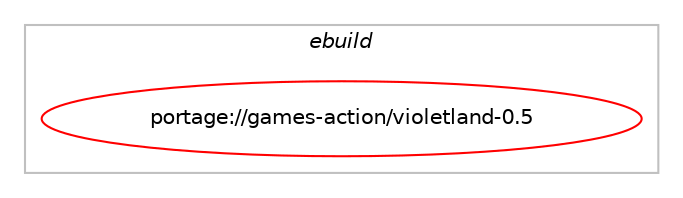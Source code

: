 digraph prolog {

# *************
# Graph options
# *************

newrank=true;
concentrate=true;
compound=true;
graph [rankdir=LR,fontname=Helvetica,fontsize=10,ranksep=1.5];#, ranksep=2.5, nodesep=0.2];
edge  [arrowhead=vee];
node  [fontname=Helvetica,fontsize=10];

# **********
# The ebuild
# **********

subgraph cluster_leftcol {
color=gray;
label=<<i>ebuild</i>>;
id [label="portage://games-action/violetland-0.5", color=red, width=4, href="../games-action/violetland-0.5.svg"];
}

# ****************
# The dependencies
# ****************

subgraph cluster_midcol {
color=gray;
label=<<i>dependencies</i>>;
subgraph cluster_compile {
fillcolor="#eeeeee";
style=filled;
label=<<i>compile</i>>;
# *** BEGIN UNKNOWN DEPENDENCY TYPE (TODO) ***
# id -> equal(package_dependency(portage://games-action/violetland-0.5,install,no,dev-libs,boost,none,[,,],any_same_slot,[]))
# *** END UNKNOWN DEPENDENCY TYPE (TODO) ***

# *** BEGIN UNKNOWN DEPENDENCY TYPE (TODO) ***
# id -> equal(package_dependency(portage://games-action/violetland-0.5,install,no,media-libs,libsdl,none,[,,],[],[use(enable(opengl),none),use(enable(sound),none),use(enable(video),none)]))
# *** END UNKNOWN DEPENDENCY TYPE (TODO) ***

# *** BEGIN UNKNOWN DEPENDENCY TYPE (TODO) ***
# id -> equal(package_dependency(portage://games-action/violetland-0.5,install,no,media-libs,sdl-image,none,[,,],[],[use(enable(png),none)]))
# *** END UNKNOWN DEPENDENCY TYPE (TODO) ***

# *** BEGIN UNKNOWN DEPENDENCY TYPE (TODO) ***
# id -> equal(package_dependency(portage://games-action/violetland-0.5,install,no,media-libs,sdl-mixer,none,[,,],[],[use(enable(vorbis),none)]))
# *** END UNKNOWN DEPENDENCY TYPE (TODO) ***

# *** BEGIN UNKNOWN DEPENDENCY TYPE (TODO) ***
# id -> equal(package_dependency(portage://games-action/violetland-0.5,install,no,media-libs,sdl-ttf,none,[,,],[],[]))
# *** END UNKNOWN DEPENDENCY TYPE (TODO) ***

# *** BEGIN UNKNOWN DEPENDENCY TYPE (TODO) ***
# id -> equal(package_dependency(portage://games-action/violetland-0.5,install,no,virtual,opengl,none,[,,],[],[]))
# *** END UNKNOWN DEPENDENCY TYPE (TODO) ***

}
subgraph cluster_compileandrun {
fillcolor="#eeeeee";
style=filled;
label=<<i>compile and run</i>>;
}
subgraph cluster_run {
fillcolor="#eeeeee";
style=filled;
label=<<i>run</i>>;
# *** BEGIN UNKNOWN DEPENDENCY TYPE (TODO) ***
# id -> equal(package_dependency(portage://games-action/violetland-0.5,run,no,dev-libs,boost,none,[,,],any_same_slot,[]))
# *** END UNKNOWN DEPENDENCY TYPE (TODO) ***

# *** BEGIN UNKNOWN DEPENDENCY TYPE (TODO) ***
# id -> equal(package_dependency(portage://games-action/violetland-0.5,run,no,media-libs,libsdl,none,[,,],[],[use(enable(opengl),none),use(enable(sound),none),use(enable(video),none)]))
# *** END UNKNOWN DEPENDENCY TYPE (TODO) ***

# *** BEGIN UNKNOWN DEPENDENCY TYPE (TODO) ***
# id -> equal(package_dependency(portage://games-action/violetland-0.5,run,no,media-libs,sdl-image,none,[,,],[],[use(enable(png),none)]))
# *** END UNKNOWN DEPENDENCY TYPE (TODO) ***

# *** BEGIN UNKNOWN DEPENDENCY TYPE (TODO) ***
# id -> equal(package_dependency(portage://games-action/violetland-0.5,run,no,media-libs,sdl-mixer,none,[,,],[],[use(enable(vorbis),none)]))
# *** END UNKNOWN DEPENDENCY TYPE (TODO) ***

# *** BEGIN UNKNOWN DEPENDENCY TYPE (TODO) ***
# id -> equal(package_dependency(portage://games-action/violetland-0.5,run,no,media-libs,sdl-ttf,none,[,,],[],[]))
# *** END UNKNOWN DEPENDENCY TYPE (TODO) ***

# *** BEGIN UNKNOWN DEPENDENCY TYPE (TODO) ***
# id -> equal(package_dependency(portage://games-action/violetland-0.5,run,no,virtual,opengl,none,[,,],[],[]))
# *** END UNKNOWN DEPENDENCY TYPE (TODO) ***

}
}

# **************
# The candidates
# **************

subgraph cluster_choices {
rank=same;
color=gray;
label=<<i>candidates</i>>;

}

}
